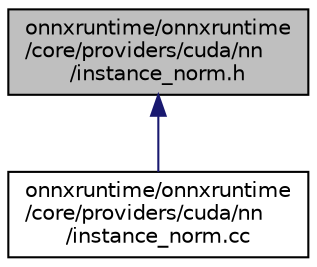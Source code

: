 digraph "onnxruntime/onnxruntime/core/providers/cuda/nn/instance_norm.h"
{
  edge [fontname="Helvetica",fontsize="10",labelfontname="Helvetica",labelfontsize="10"];
  node [fontname="Helvetica",fontsize="10",shape=record];
  Node91 [label="onnxruntime/onnxruntime\l/core/providers/cuda/nn\l/instance_norm.h",height=0.2,width=0.4,color="black", fillcolor="grey75", style="filled", fontcolor="black"];
  Node91 -> Node92 [dir="back",color="midnightblue",fontsize="10",style="solid",fontname="Helvetica"];
  Node92 [label="onnxruntime/onnxruntime\l/core/providers/cuda/nn\l/instance_norm.cc",height=0.2,width=0.4,color="black", fillcolor="white", style="filled",URL="$cuda_2nn_2instance__norm_8cc.html"];
}
